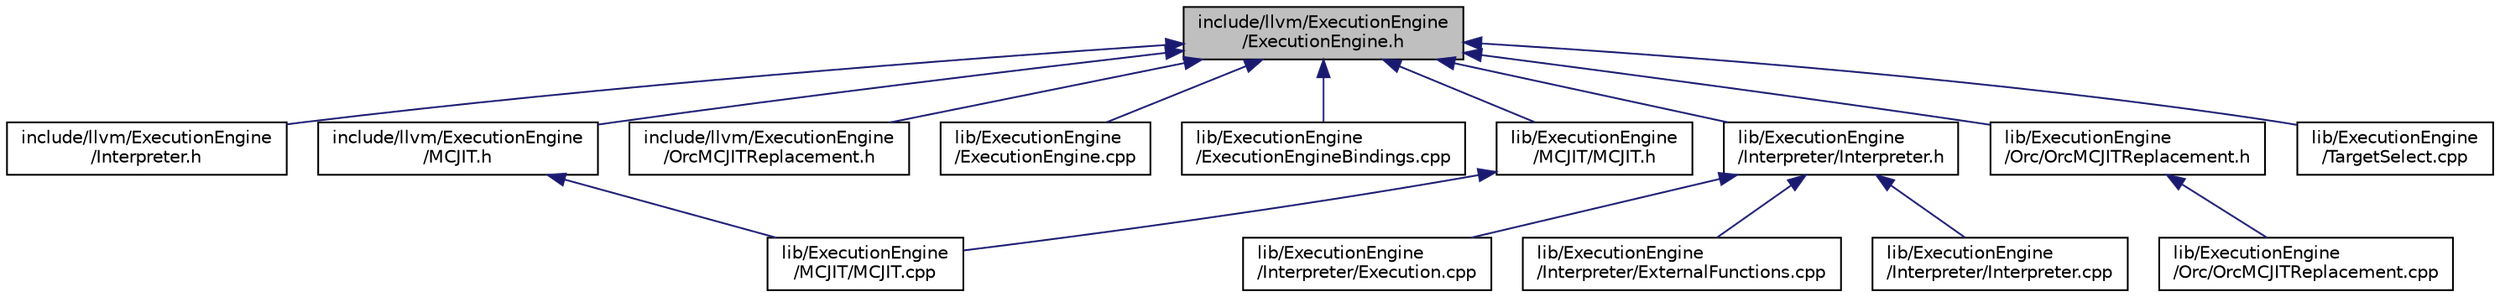 digraph "include/llvm/ExecutionEngine/ExecutionEngine.h"
{
 // LATEX_PDF_SIZE
  bgcolor="transparent";
  edge [fontname="Helvetica",fontsize="10",labelfontname="Helvetica",labelfontsize="10"];
  node [fontname="Helvetica",fontsize="10",shape="box"];
  Node1 [label="include/llvm/ExecutionEngine\l/ExecutionEngine.h",height=0.2,width=0.4,color="black", fillcolor="grey75", style="filled", fontcolor="black",tooltip=" "];
  Node1 -> Node2 [dir="back",color="midnightblue",fontsize="10",style="solid",fontname="Helvetica"];
  Node2 [label="include/llvm/ExecutionEngine\l/Interpreter.h",height=0.2,width=0.4,color="black",URL="$include_2llvm_2ExecutionEngine_2Interpreter_8h.html",tooltip=" "];
  Node1 -> Node3 [dir="back",color="midnightblue",fontsize="10",style="solid",fontname="Helvetica"];
  Node3 [label="include/llvm/ExecutionEngine\l/MCJIT.h",height=0.2,width=0.4,color="black",URL="$include_2llvm_2ExecutionEngine_2MCJIT_8h.html",tooltip=" "];
  Node3 -> Node4 [dir="back",color="midnightblue",fontsize="10",style="solid",fontname="Helvetica"];
  Node4 [label="lib/ExecutionEngine\l/MCJIT/MCJIT.cpp",height=0.2,width=0.4,color="black",URL="$MCJIT_8cpp.html",tooltip=" "];
  Node1 -> Node5 [dir="back",color="midnightblue",fontsize="10",style="solid",fontname="Helvetica"];
  Node5 [label="include/llvm/ExecutionEngine\l/OrcMCJITReplacement.h",height=0.2,width=0.4,color="black",URL="$include_2llvm_2ExecutionEngine_2OrcMCJITReplacement_8h.html",tooltip=" "];
  Node1 -> Node6 [dir="back",color="midnightblue",fontsize="10",style="solid",fontname="Helvetica"];
  Node6 [label="lib/ExecutionEngine\l/ExecutionEngine.cpp",height=0.2,width=0.4,color="black",URL="$ExecutionEngine_8cpp.html",tooltip=" "];
  Node1 -> Node7 [dir="back",color="midnightblue",fontsize="10",style="solid",fontname="Helvetica"];
  Node7 [label="lib/ExecutionEngine\l/ExecutionEngineBindings.cpp",height=0.2,width=0.4,color="black",URL="$ExecutionEngineBindings_8cpp.html",tooltip=" "];
  Node1 -> Node8 [dir="back",color="midnightblue",fontsize="10",style="solid",fontname="Helvetica"];
  Node8 [label="lib/ExecutionEngine\l/Interpreter/Interpreter.h",height=0.2,width=0.4,color="black",URL="$lib_2ExecutionEngine_2Interpreter_2Interpreter_8h.html",tooltip=" "];
  Node8 -> Node9 [dir="back",color="midnightblue",fontsize="10",style="solid",fontname="Helvetica"];
  Node9 [label="lib/ExecutionEngine\l/Interpreter/Execution.cpp",height=0.2,width=0.4,color="black",URL="$Execution_8cpp.html",tooltip=" "];
  Node8 -> Node10 [dir="back",color="midnightblue",fontsize="10",style="solid",fontname="Helvetica"];
  Node10 [label="lib/ExecutionEngine\l/Interpreter/ExternalFunctions.cpp",height=0.2,width=0.4,color="black",URL="$ExternalFunctions_8cpp.html",tooltip=" "];
  Node8 -> Node11 [dir="back",color="midnightblue",fontsize="10",style="solid",fontname="Helvetica"];
  Node11 [label="lib/ExecutionEngine\l/Interpreter/Interpreter.cpp",height=0.2,width=0.4,color="black",URL="$Interpreter_8cpp.html",tooltip=" "];
  Node1 -> Node12 [dir="back",color="midnightblue",fontsize="10",style="solid",fontname="Helvetica"];
  Node12 [label="lib/ExecutionEngine\l/MCJIT/MCJIT.h",height=0.2,width=0.4,color="black",URL="$lib_2ExecutionEngine_2MCJIT_2MCJIT_8h.html",tooltip=" "];
  Node12 -> Node4 [dir="back",color="midnightblue",fontsize="10",style="solid",fontname="Helvetica"];
  Node1 -> Node13 [dir="back",color="midnightblue",fontsize="10",style="solid",fontname="Helvetica"];
  Node13 [label="lib/ExecutionEngine\l/Orc/OrcMCJITReplacement.h",height=0.2,width=0.4,color="black",URL="$lib_2ExecutionEngine_2Orc_2OrcMCJITReplacement_8h.html",tooltip=" "];
  Node13 -> Node14 [dir="back",color="midnightblue",fontsize="10",style="solid",fontname="Helvetica"];
  Node14 [label="lib/ExecutionEngine\l/Orc/OrcMCJITReplacement.cpp",height=0.2,width=0.4,color="black",URL="$OrcMCJITReplacement_8cpp.html",tooltip=" "];
  Node1 -> Node15 [dir="back",color="midnightblue",fontsize="10",style="solid",fontname="Helvetica"];
  Node15 [label="lib/ExecutionEngine\l/TargetSelect.cpp",height=0.2,width=0.4,color="black",URL="$TargetSelect_8cpp.html",tooltip=" "];
}
